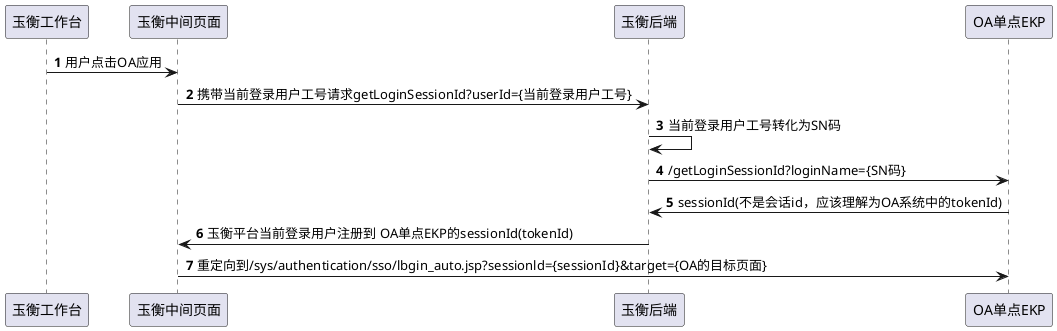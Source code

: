 @startuml
'https://plantuml.com/sequence-diagram

autonumber

玉衡工作台 -> 玉衡中间页面: 用户点击OA应用
玉衡中间页面 -> 玉衡后端: 携带当前登录用户工号请求getLoginSessionId?userId={当前登录用户工号}
玉衡后端 -> 玉衡后端: 当前登录用户工号转化为SN码
玉衡后端 -> OA单点EKP: /getLoginSessionId?loginName={SN码}
OA单点EKP -> 玉衡后端: sessionId(不是会话id，应该理解为OA系统中的tokenId)
玉衡后端 -> 玉衡中间页面: 玉衡平台当前登录用户注册到 OA单点EKP的sessionId(tokenId)
玉衡中间页面 -> OA单点EKP: 重定向到/sys/authentication/sso/lbgin_auto.jsp?sessionld={sessionId}&target={OA的目标页面}
@enduml